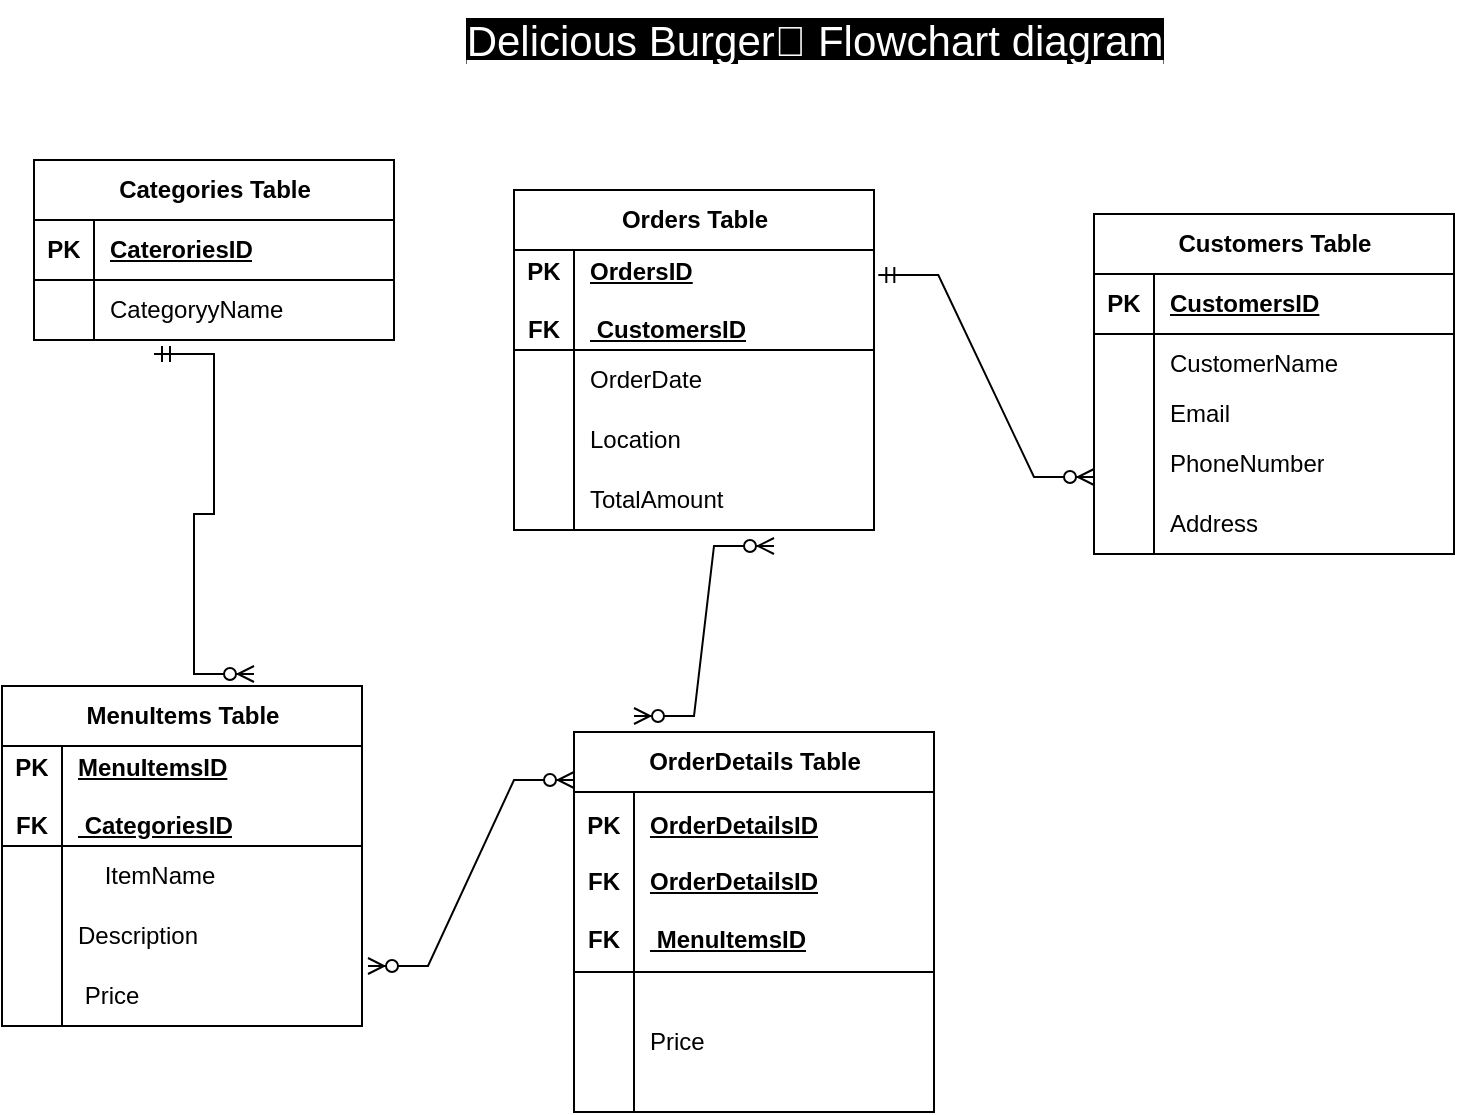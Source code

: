 <mxfile version="24.5.3" type="device">
  <diagram name="Page-1" id="5Zr3ho_h2jT410XiwHa-">
    <mxGraphModel dx="926" dy="560" grid="1" gridSize="10" guides="1" tooltips="1" connect="1" arrows="1" fold="1" page="1" pageScale="1" pageWidth="850" pageHeight="1100" background="#ffffff" math="0" shadow="0">
      <root>
        <mxCell id="0" />
        <mxCell id="1" parent="0" />
        <mxCell id="KH3aKlAHtjWdbzxLCRYN-1" value="&lt;font color=&quot;#ffffff&quot; size=&quot;1&quot; style=&quot;&quot;&gt;&lt;u style=&quot;background-color: rgb(0, 0, 0); font-size: 21px;&quot;&gt;Delicious Burger🍔 Flowchart diagram&lt;/u&gt;&lt;/font&gt;" style="text;html=1;align=center;verticalAlign=middle;resizable=0;points=[];autosize=1;strokeColor=none;fillColor=none;" parent="1" vertex="1">
          <mxGeometry x="230" y="13" width="380" height="40" as="geometry" />
        </mxCell>
        <mxCell id="KH3aKlAHtjWdbzxLCRYN-2" value="Categories Table" style="shape=table;startSize=30;container=1;collapsible=1;childLayout=tableLayout;fixedRows=1;rowLines=0;fontStyle=1;align=center;resizeLast=1;html=1;" parent="1" vertex="1">
          <mxGeometry x="30" y="93" width="180" height="90" as="geometry" />
        </mxCell>
        <mxCell id="KH3aKlAHtjWdbzxLCRYN-3" value="" style="shape=tableRow;horizontal=0;startSize=0;swimlaneHead=0;swimlaneBody=0;fillColor=none;collapsible=0;dropTarget=0;points=[[0,0.5],[1,0.5]];portConstraint=eastwest;top=0;left=0;right=0;bottom=1;" parent="KH3aKlAHtjWdbzxLCRYN-2" vertex="1">
          <mxGeometry y="30" width="180" height="30" as="geometry" />
        </mxCell>
        <mxCell id="KH3aKlAHtjWdbzxLCRYN-4" value="PK" style="shape=partialRectangle;connectable=0;fillColor=none;top=0;left=0;bottom=0;right=0;fontStyle=1;overflow=hidden;whiteSpace=wrap;html=1;" parent="KH3aKlAHtjWdbzxLCRYN-3" vertex="1">
          <mxGeometry width="30" height="30" as="geometry">
            <mxRectangle width="30" height="30" as="alternateBounds" />
          </mxGeometry>
        </mxCell>
        <mxCell id="KH3aKlAHtjWdbzxLCRYN-5" value="CateroriesID" style="shape=partialRectangle;connectable=0;fillColor=none;top=0;left=0;bottom=0;right=0;align=left;spacingLeft=6;fontStyle=5;overflow=hidden;whiteSpace=wrap;html=1;" parent="KH3aKlAHtjWdbzxLCRYN-3" vertex="1">
          <mxGeometry x="30" width="150" height="30" as="geometry">
            <mxRectangle width="150" height="30" as="alternateBounds" />
          </mxGeometry>
        </mxCell>
        <mxCell id="KH3aKlAHtjWdbzxLCRYN-6" value="" style="shape=tableRow;horizontal=0;startSize=0;swimlaneHead=0;swimlaneBody=0;fillColor=none;collapsible=0;dropTarget=0;points=[[0,0.5],[1,0.5]];portConstraint=eastwest;top=0;left=0;right=0;bottom=0;" parent="KH3aKlAHtjWdbzxLCRYN-2" vertex="1">
          <mxGeometry y="60" width="180" height="30" as="geometry" />
        </mxCell>
        <mxCell id="KH3aKlAHtjWdbzxLCRYN-7" value="" style="shape=partialRectangle;connectable=0;fillColor=none;top=0;left=0;bottom=0;right=0;editable=1;overflow=hidden;whiteSpace=wrap;html=1;" parent="KH3aKlAHtjWdbzxLCRYN-6" vertex="1">
          <mxGeometry width="30" height="30" as="geometry">
            <mxRectangle width="30" height="30" as="alternateBounds" />
          </mxGeometry>
        </mxCell>
        <mxCell id="KH3aKlAHtjWdbzxLCRYN-8" value="CategoryyName&amp;nbsp;" style="shape=partialRectangle;connectable=0;fillColor=none;top=0;left=0;bottom=0;right=0;align=left;spacingLeft=6;overflow=hidden;whiteSpace=wrap;html=1;" parent="KH3aKlAHtjWdbzxLCRYN-6" vertex="1">
          <mxGeometry x="30" width="150" height="30" as="geometry">
            <mxRectangle width="150" height="30" as="alternateBounds" />
          </mxGeometry>
        </mxCell>
        <mxCell id="1apc4XYWSzGig5eeMBo9-1" value="MenuItems Table" style="shape=table;startSize=30;container=1;collapsible=1;childLayout=tableLayout;fixedRows=1;rowLines=0;fontStyle=1;align=center;resizeLast=1;html=1;" vertex="1" parent="1">
          <mxGeometry x="14" y="356" width="180" height="170" as="geometry" />
        </mxCell>
        <mxCell id="1apc4XYWSzGig5eeMBo9-2" value="" style="shape=tableRow;horizontal=0;startSize=0;swimlaneHead=0;swimlaneBody=0;fillColor=none;collapsible=0;dropTarget=0;points=[[0,0.5],[1,0.5]];portConstraint=eastwest;top=0;left=0;right=0;bottom=1;" vertex="1" parent="1apc4XYWSzGig5eeMBo9-1">
          <mxGeometry y="30" width="180" height="50" as="geometry" />
        </mxCell>
        <mxCell id="1apc4XYWSzGig5eeMBo9-3" value="PK&lt;div&gt;&lt;br&gt;&lt;/div&gt;&lt;div&gt;FK&lt;/div&gt;" style="shape=partialRectangle;connectable=0;fillColor=none;top=0;left=0;bottom=0;right=0;fontStyle=1;overflow=hidden;whiteSpace=wrap;html=1;" vertex="1" parent="1apc4XYWSzGig5eeMBo9-2">
          <mxGeometry width="30" height="50" as="geometry">
            <mxRectangle width="30" height="50" as="alternateBounds" />
          </mxGeometry>
        </mxCell>
        <mxCell id="1apc4XYWSzGig5eeMBo9-4" value="&lt;span style=&quot;text-align: center; text-wrap: nowrap;&quot;&gt;MenuItemsID&lt;/span&gt;&lt;div&gt;&lt;div style=&quot;text-align: center;&quot;&gt;&lt;span style=&quot;text-wrap: nowrap;&quot;&gt;&lt;br&gt;&lt;/span&gt;&lt;/div&gt;&lt;div&gt;&lt;span style=&quot;text-align: center;&quot;&gt;&lt;span style=&quot;text-wrap: nowrap;&quot;&gt;&amp;nbsp;CategoriesID&lt;/span&gt;&lt;br&gt;&lt;/span&gt;&lt;/div&gt;&lt;/div&gt;" style="shape=partialRectangle;connectable=0;fillColor=none;top=0;left=0;bottom=0;right=0;align=left;spacingLeft=6;fontStyle=5;overflow=hidden;whiteSpace=wrap;html=1;" vertex="1" parent="1apc4XYWSzGig5eeMBo9-2">
          <mxGeometry x="30" width="150" height="50" as="geometry">
            <mxRectangle width="150" height="50" as="alternateBounds" />
          </mxGeometry>
        </mxCell>
        <mxCell id="1apc4XYWSzGig5eeMBo9-5" value="" style="shape=tableRow;horizontal=0;startSize=0;swimlaneHead=0;swimlaneBody=0;fillColor=none;collapsible=0;dropTarget=0;points=[[0,0.5],[1,0.5]];portConstraint=eastwest;top=0;left=0;right=0;bottom=0;" vertex="1" parent="1apc4XYWSzGig5eeMBo9-1">
          <mxGeometry y="80" width="180" height="30" as="geometry" />
        </mxCell>
        <mxCell id="1apc4XYWSzGig5eeMBo9-6" value="" style="shape=partialRectangle;connectable=0;fillColor=none;top=0;left=0;bottom=0;right=0;editable=1;overflow=hidden;whiteSpace=wrap;html=1;" vertex="1" parent="1apc4XYWSzGig5eeMBo9-5">
          <mxGeometry width="30" height="30" as="geometry">
            <mxRectangle width="30" height="30" as="alternateBounds" />
          </mxGeometry>
        </mxCell>
        <mxCell id="1apc4XYWSzGig5eeMBo9-7" value="&amp;nbsp; &amp;nbsp; ItemName" style="shape=partialRectangle;connectable=0;fillColor=none;top=0;left=0;bottom=0;right=0;align=left;spacingLeft=6;overflow=hidden;whiteSpace=wrap;html=1;" vertex="1" parent="1apc4XYWSzGig5eeMBo9-5">
          <mxGeometry x="30" width="150" height="30" as="geometry">
            <mxRectangle width="150" height="30" as="alternateBounds" />
          </mxGeometry>
        </mxCell>
        <mxCell id="1apc4XYWSzGig5eeMBo9-8" value="" style="shape=tableRow;horizontal=0;startSize=0;swimlaneHead=0;swimlaneBody=0;fillColor=none;collapsible=0;dropTarget=0;points=[[0,0.5],[1,0.5]];portConstraint=eastwest;top=0;left=0;right=0;bottom=0;" vertex="1" parent="1apc4XYWSzGig5eeMBo9-1">
          <mxGeometry y="110" width="180" height="30" as="geometry" />
        </mxCell>
        <mxCell id="1apc4XYWSzGig5eeMBo9-9" value="" style="shape=partialRectangle;connectable=0;fillColor=none;top=0;left=0;bottom=0;right=0;editable=1;overflow=hidden;whiteSpace=wrap;html=1;" vertex="1" parent="1apc4XYWSzGig5eeMBo9-8">
          <mxGeometry width="30" height="30" as="geometry">
            <mxRectangle width="30" height="30" as="alternateBounds" />
          </mxGeometry>
        </mxCell>
        <mxCell id="1apc4XYWSzGig5eeMBo9-10" value="Description" style="shape=partialRectangle;connectable=0;fillColor=none;top=0;left=0;bottom=0;right=0;align=left;spacingLeft=6;overflow=hidden;whiteSpace=wrap;html=1;" vertex="1" parent="1apc4XYWSzGig5eeMBo9-8">
          <mxGeometry x="30" width="150" height="30" as="geometry">
            <mxRectangle width="150" height="30" as="alternateBounds" />
          </mxGeometry>
        </mxCell>
        <mxCell id="1apc4XYWSzGig5eeMBo9-11" value="" style="shape=tableRow;horizontal=0;startSize=0;swimlaneHead=0;swimlaneBody=0;fillColor=none;collapsible=0;dropTarget=0;points=[[0,0.5],[1,0.5]];portConstraint=eastwest;top=0;left=0;right=0;bottom=0;" vertex="1" parent="1apc4XYWSzGig5eeMBo9-1">
          <mxGeometry y="140" width="180" height="30" as="geometry" />
        </mxCell>
        <mxCell id="1apc4XYWSzGig5eeMBo9-12" value="" style="shape=partialRectangle;connectable=0;fillColor=none;top=0;left=0;bottom=0;right=0;editable=1;overflow=hidden;whiteSpace=wrap;html=1;" vertex="1" parent="1apc4XYWSzGig5eeMBo9-11">
          <mxGeometry width="30" height="30" as="geometry">
            <mxRectangle width="30" height="30" as="alternateBounds" />
          </mxGeometry>
        </mxCell>
        <mxCell id="1apc4XYWSzGig5eeMBo9-13" value="&amp;nbsp;Price" style="shape=partialRectangle;connectable=0;fillColor=none;top=0;left=0;bottom=0;right=0;align=left;spacingLeft=6;overflow=hidden;whiteSpace=wrap;html=1;" vertex="1" parent="1apc4XYWSzGig5eeMBo9-11">
          <mxGeometry x="30" width="150" height="30" as="geometry">
            <mxRectangle width="150" height="30" as="alternateBounds" />
          </mxGeometry>
        </mxCell>
        <mxCell id="KH3aKlAHtjWdbzxLCRYN-15" value="Customers Table" style="shape=table;startSize=30;container=1;collapsible=1;childLayout=tableLayout;fixedRows=1;rowLines=0;fontStyle=1;align=center;resizeLast=1;html=1;" parent="1" vertex="1">
          <mxGeometry x="560" y="120" width="180" height="170" as="geometry" />
        </mxCell>
        <mxCell id="KH3aKlAHtjWdbzxLCRYN-16" value="" style="shape=tableRow;horizontal=0;startSize=0;swimlaneHead=0;swimlaneBody=0;fillColor=none;collapsible=0;dropTarget=0;points=[[0,0.5],[1,0.5]];portConstraint=eastwest;top=0;left=0;right=0;bottom=1;" parent="KH3aKlAHtjWdbzxLCRYN-15" vertex="1">
          <mxGeometry y="30" width="180" height="30" as="geometry" />
        </mxCell>
        <mxCell id="KH3aKlAHtjWdbzxLCRYN-17" value="PK" style="shape=partialRectangle;connectable=0;fillColor=none;top=0;left=0;bottom=0;right=0;fontStyle=1;overflow=hidden;whiteSpace=wrap;html=1;" parent="KH3aKlAHtjWdbzxLCRYN-16" vertex="1">
          <mxGeometry width="30" height="30" as="geometry">
            <mxRectangle width="30" height="30" as="alternateBounds" />
          </mxGeometry>
        </mxCell>
        <mxCell id="KH3aKlAHtjWdbzxLCRYN-18" value="CustomersID" style="shape=partialRectangle;connectable=0;fillColor=none;top=0;left=0;bottom=0;right=0;align=left;spacingLeft=6;fontStyle=5;overflow=hidden;whiteSpace=wrap;html=1;" parent="KH3aKlAHtjWdbzxLCRYN-16" vertex="1">
          <mxGeometry x="30" width="150" height="30" as="geometry">
            <mxRectangle width="150" height="30" as="alternateBounds" />
          </mxGeometry>
        </mxCell>
        <mxCell id="KH3aKlAHtjWdbzxLCRYN-19" value="" style="shape=tableRow;horizontal=0;startSize=0;swimlaneHead=0;swimlaneBody=0;fillColor=none;collapsible=0;dropTarget=0;points=[[0,0.5],[1,0.5]];portConstraint=eastwest;top=0;left=0;right=0;bottom=0;" parent="KH3aKlAHtjWdbzxLCRYN-15" vertex="1">
          <mxGeometry y="60" width="180" height="30" as="geometry" />
        </mxCell>
        <mxCell id="KH3aKlAHtjWdbzxLCRYN-20" value="" style="shape=partialRectangle;connectable=0;fillColor=none;top=0;left=0;bottom=0;right=0;editable=1;overflow=hidden;whiteSpace=wrap;html=1;" parent="KH3aKlAHtjWdbzxLCRYN-19" vertex="1">
          <mxGeometry width="30" height="30" as="geometry">
            <mxRectangle width="30" height="30" as="alternateBounds" />
          </mxGeometry>
        </mxCell>
        <mxCell id="KH3aKlAHtjWdbzxLCRYN-21" value="CustomerName" style="shape=partialRectangle;connectable=0;fillColor=none;top=0;left=0;bottom=0;right=0;align=left;spacingLeft=6;overflow=hidden;whiteSpace=wrap;html=1;" parent="KH3aKlAHtjWdbzxLCRYN-19" vertex="1">
          <mxGeometry x="30" width="150" height="30" as="geometry">
            <mxRectangle width="150" height="30" as="alternateBounds" />
          </mxGeometry>
        </mxCell>
        <mxCell id="KH3aKlAHtjWdbzxLCRYN-22" value="" style="shape=tableRow;horizontal=0;startSize=0;swimlaneHead=0;swimlaneBody=0;fillColor=none;collapsible=0;dropTarget=0;points=[[0,0.5],[1,0.5]];portConstraint=eastwest;top=0;left=0;right=0;bottom=0;" parent="KH3aKlAHtjWdbzxLCRYN-15" vertex="1">
          <mxGeometry y="90" width="180" height="20" as="geometry" />
        </mxCell>
        <mxCell id="KH3aKlAHtjWdbzxLCRYN-23" value="" style="shape=partialRectangle;connectable=0;fillColor=none;top=0;left=0;bottom=0;right=0;editable=1;overflow=hidden;whiteSpace=wrap;html=1;" parent="KH3aKlAHtjWdbzxLCRYN-22" vertex="1">
          <mxGeometry width="30" height="20" as="geometry">
            <mxRectangle width="30" height="20" as="alternateBounds" />
          </mxGeometry>
        </mxCell>
        <mxCell id="KH3aKlAHtjWdbzxLCRYN-24" value="Email" style="shape=partialRectangle;connectable=0;fillColor=none;top=0;left=0;bottom=0;right=0;align=left;spacingLeft=6;overflow=hidden;whiteSpace=wrap;html=1;" parent="KH3aKlAHtjWdbzxLCRYN-22" vertex="1">
          <mxGeometry x="30" width="150" height="20" as="geometry">
            <mxRectangle width="150" height="20" as="alternateBounds" />
          </mxGeometry>
        </mxCell>
        <mxCell id="KH3aKlAHtjWdbzxLCRYN-25" value="" style="shape=tableRow;horizontal=0;startSize=0;swimlaneHead=0;swimlaneBody=0;fillColor=none;collapsible=0;dropTarget=0;points=[[0,0.5],[1,0.5]];portConstraint=eastwest;top=0;left=0;right=0;bottom=0;" parent="KH3aKlAHtjWdbzxLCRYN-15" vertex="1">
          <mxGeometry y="110" width="180" height="30" as="geometry" />
        </mxCell>
        <mxCell id="KH3aKlAHtjWdbzxLCRYN-26" value="" style="shape=partialRectangle;connectable=0;fillColor=none;top=0;left=0;bottom=0;right=0;editable=1;overflow=hidden;whiteSpace=wrap;html=1;" parent="KH3aKlAHtjWdbzxLCRYN-25" vertex="1">
          <mxGeometry width="30" height="30" as="geometry">
            <mxRectangle width="30" height="30" as="alternateBounds" />
          </mxGeometry>
        </mxCell>
        <mxCell id="KH3aKlAHtjWdbzxLCRYN-27" value="PhoneNumber" style="shape=partialRectangle;connectable=0;fillColor=none;top=0;left=0;bottom=0;right=0;align=left;spacingLeft=6;overflow=hidden;whiteSpace=wrap;html=1;" parent="KH3aKlAHtjWdbzxLCRYN-25" vertex="1">
          <mxGeometry x="30" width="150" height="30" as="geometry">
            <mxRectangle width="150" height="30" as="alternateBounds" />
          </mxGeometry>
        </mxCell>
        <mxCell id="KH3aKlAHtjWdbzxLCRYN-28" value="" style="shape=tableRow;horizontal=0;startSize=0;swimlaneHead=0;swimlaneBody=0;fillColor=none;collapsible=0;dropTarget=0;points=[[0,0.5],[1,0.5]];portConstraint=eastwest;top=0;left=0;right=0;bottom=0;" parent="KH3aKlAHtjWdbzxLCRYN-15" vertex="1">
          <mxGeometry y="140" width="180" height="30" as="geometry" />
        </mxCell>
        <mxCell id="KH3aKlAHtjWdbzxLCRYN-29" value="" style="shape=partialRectangle;connectable=0;fillColor=none;top=0;left=0;bottom=0;right=0;editable=1;overflow=hidden;whiteSpace=wrap;html=1;" parent="KH3aKlAHtjWdbzxLCRYN-28" vertex="1">
          <mxGeometry width="30" height="30" as="geometry">
            <mxRectangle width="30" height="30" as="alternateBounds" />
          </mxGeometry>
        </mxCell>
        <mxCell id="KH3aKlAHtjWdbzxLCRYN-30" value="Address" style="shape=partialRectangle;connectable=0;fillColor=none;top=0;left=0;bottom=0;right=0;align=left;spacingLeft=6;overflow=hidden;whiteSpace=wrap;html=1;" parent="KH3aKlAHtjWdbzxLCRYN-28" vertex="1">
          <mxGeometry x="30" width="150" height="30" as="geometry">
            <mxRectangle width="150" height="30" as="alternateBounds" />
          </mxGeometry>
        </mxCell>
        <mxCell id="1apc4XYWSzGig5eeMBo9-23" value="Orders Table" style="shape=table;startSize=30;container=1;collapsible=1;childLayout=tableLayout;fixedRows=1;rowLines=0;fontStyle=1;align=center;resizeLast=1;html=1;" vertex="1" parent="1">
          <mxGeometry x="270" y="108" width="180" height="170" as="geometry" />
        </mxCell>
        <mxCell id="1apc4XYWSzGig5eeMBo9-24" value="" style="shape=tableRow;horizontal=0;startSize=0;swimlaneHead=0;swimlaneBody=0;fillColor=none;collapsible=0;dropTarget=0;points=[[0,0.5],[1,0.5]];portConstraint=eastwest;top=0;left=0;right=0;bottom=1;" vertex="1" parent="1apc4XYWSzGig5eeMBo9-23">
          <mxGeometry y="30" width="180" height="50" as="geometry" />
        </mxCell>
        <mxCell id="1apc4XYWSzGig5eeMBo9-25" value="PK&lt;div&gt;&lt;br&gt;&lt;/div&gt;&lt;div&gt;FK&lt;/div&gt;" style="shape=partialRectangle;connectable=0;fillColor=none;top=0;left=0;bottom=0;right=0;fontStyle=1;overflow=hidden;whiteSpace=wrap;html=1;" vertex="1" parent="1apc4XYWSzGig5eeMBo9-24">
          <mxGeometry width="30" height="50" as="geometry">
            <mxRectangle width="30" height="50" as="alternateBounds" />
          </mxGeometry>
        </mxCell>
        <mxCell id="1apc4XYWSzGig5eeMBo9-26" value="&lt;span style=&quot;text-align: center; text-wrap: nowrap;&quot;&gt;OrdersID&lt;/span&gt;&lt;div&gt;&lt;div style=&quot;text-align: center;&quot;&gt;&lt;span style=&quot;text-wrap: nowrap;&quot;&gt;&lt;br&gt;&lt;/span&gt;&lt;/div&gt;&lt;div&gt;&lt;span style=&quot;text-align: center;&quot;&gt;&lt;span style=&quot;text-wrap: nowrap;&quot;&gt;&amp;nbsp;CustomersID&lt;/span&gt;&lt;br&gt;&lt;/span&gt;&lt;/div&gt;&lt;/div&gt;" style="shape=partialRectangle;connectable=0;fillColor=none;top=0;left=0;bottom=0;right=0;align=left;spacingLeft=6;fontStyle=5;overflow=hidden;whiteSpace=wrap;html=1;" vertex="1" parent="1apc4XYWSzGig5eeMBo9-24">
          <mxGeometry x="30" width="150" height="50" as="geometry">
            <mxRectangle width="150" height="50" as="alternateBounds" />
          </mxGeometry>
        </mxCell>
        <mxCell id="1apc4XYWSzGig5eeMBo9-27" value="" style="shape=tableRow;horizontal=0;startSize=0;swimlaneHead=0;swimlaneBody=0;fillColor=none;collapsible=0;dropTarget=0;points=[[0,0.5],[1,0.5]];portConstraint=eastwest;top=0;left=0;right=0;bottom=0;" vertex="1" parent="1apc4XYWSzGig5eeMBo9-23">
          <mxGeometry y="80" width="180" height="30" as="geometry" />
        </mxCell>
        <mxCell id="1apc4XYWSzGig5eeMBo9-28" value="" style="shape=partialRectangle;connectable=0;fillColor=none;top=0;left=0;bottom=0;right=0;editable=1;overflow=hidden;whiteSpace=wrap;html=1;" vertex="1" parent="1apc4XYWSzGig5eeMBo9-27">
          <mxGeometry width="30" height="30" as="geometry">
            <mxRectangle width="30" height="30" as="alternateBounds" />
          </mxGeometry>
        </mxCell>
        <mxCell id="1apc4XYWSzGig5eeMBo9-29" value="OrderDate" style="shape=partialRectangle;connectable=0;fillColor=none;top=0;left=0;bottom=0;right=0;align=left;spacingLeft=6;overflow=hidden;whiteSpace=wrap;html=1;" vertex="1" parent="1apc4XYWSzGig5eeMBo9-27">
          <mxGeometry x="30" width="150" height="30" as="geometry">
            <mxRectangle width="150" height="30" as="alternateBounds" />
          </mxGeometry>
        </mxCell>
        <mxCell id="1apc4XYWSzGig5eeMBo9-30" value="" style="shape=tableRow;horizontal=0;startSize=0;swimlaneHead=0;swimlaneBody=0;fillColor=none;collapsible=0;dropTarget=0;points=[[0,0.5],[1,0.5]];portConstraint=eastwest;top=0;left=0;right=0;bottom=0;" vertex="1" parent="1apc4XYWSzGig5eeMBo9-23">
          <mxGeometry y="110" width="180" height="30" as="geometry" />
        </mxCell>
        <mxCell id="1apc4XYWSzGig5eeMBo9-31" value="" style="shape=partialRectangle;connectable=0;fillColor=none;top=0;left=0;bottom=0;right=0;editable=1;overflow=hidden;whiteSpace=wrap;html=1;" vertex="1" parent="1apc4XYWSzGig5eeMBo9-30">
          <mxGeometry width="30" height="30" as="geometry">
            <mxRectangle width="30" height="30" as="alternateBounds" />
          </mxGeometry>
        </mxCell>
        <mxCell id="1apc4XYWSzGig5eeMBo9-32" value="Location" style="shape=partialRectangle;connectable=0;fillColor=none;top=0;left=0;bottom=0;right=0;align=left;spacingLeft=6;overflow=hidden;whiteSpace=wrap;html=1;" vertex="1" parent="1apc4XYWSzGig5eeMBo9-30">
          <mxGeometry x="30" width="150" height="30" as="geometry">
            <mxRectangle width="150" height="30" as="alternateBounds" />
          </mxGeometry>
        </mxCell>
        <mxCell id="1apc4XYWSzGig5eeMBo9-33" value="" style="shape=tableRow;horizontal=0;startSize=0;swimlaneHead=0;swimlaneBody=0;fillColor=none;collapsible=0;dropTarget=0;points=[[0,0.5],[1,0.5]];portConstraint=eastwest;top=0;left=0;right=0;bottom=0;" vertex="1" parent="1apc4XYWSzGig5eeMBo9-23">
          <mxGeometry y="140" width="180" height="30" as="geometry" />
        </mxCell>
        <mxCell id="1apc4XYWSzGig5eeMBo9-34" value="" style="shape=partialRectangle;connectable=0;fillColor=none;top=0;left=0;bottom=0;right=0;editable=1;overflow=hidden;whiteSpace=wrap;html=1;" vertex="1" parent="1apc4XYWSzGig5eeMBo9-33">
          <mxGeometry width="30" height="30" as="geometry">
            <mxRectangle width="30" height="30" as="alternateBounds" />
          </mxGeometry>
        </mxCell>
        <mxCell id="1apc4XYWSzGig5eeMBo9-35" value="TotalAmount" style="shape=partialRectangle;connectable=0;fillColor=none;top=0;left=0;bottom=0;right=0;align=left;spacingLeft=6;overflow=hidden;whiteSpace=wrap;html=1;" vertex="1" parent="1apc4XYWSzGig5eeMBo9-33">
          <mxGeometry x="30" width="150" height="30" as="geometry">
            <mxRectangle width="150" height="30" as="alternateBounds" />
          </mxGeometry>
        </mxCell>
        <mxCell id="1apc4XYWSzGig5eeMBo9-36" value="OrderDetails Table" style="shape=table;startSize=30;container=1;collapsible=1;childLayout=tableLayout;fixedRows=1;rowLines=0;fontStyle=1;align=center;resizeLast=1;html=1;" vertex="1" parent="1">
          <mxGeometry x="300" y="379" width="180" height="190" as="geometry" />
        </mxCell>
        <mxCell id="1apc4XYWSzGig5eeMBo9-37" value="" style="shape=tableRow;horizontal=0;startSize=0;swimlaneHead=0;swimlaneBody=0;fillColor=none;collapsible=0;dropTarget=0;points=[[0,0.5],[1,0.5]];portConstraint=eastwest;top=0;left=0;right=0;bottom=1;" vertex="1" parent="1apc4XYWSzGig5eeMBo9-36">
          <mxGeometry y="30" width="180" height="90" as="geometry" />
        </mxCell>
        <mxCell id="1apc4XYWSzGig5eeMBo9-38" value="PK&lt;div&gt;&lt;br&gt;&lt;/div&gt;&lt;div&gt;FK&lt;/div&gt;&lt;div&gt;&lt;br&gt;&lt;/div&gt;&lt;div&gt;FK&lt;br&gt;&lt;/div&gt;" style="shape=partialRectangle;connectable=0;fillColor=none;top=0;left=0;bottom=0;right=0;fontStyle=1;overflow=hidden;whiteSpace=wrap;html=1;" vertex="1" parent="1apc4XYWSzGig5eeMBo9-37">
          <mxGeometry width="30" height="90" as="geometry">
            <mxRectangle width="30" height="90" as="alternateBounds" />
          </mxGeometry>
        </mxCell>
        <mxCell id="1apc4XYWSzGig5eeMBo9-39" value="&lt;span style=&quot;text-align: center; text-wrap: nowrap;&quot;&gt;OrderDetailsID&lt;/span&gt;&lt;div&gt;&lt;div style=&quot;text-align: center;&quot;&gt;&lt;span style=&quot;text-wrap: nowrap;&quot;&gt;&lt;br&gt;&lt;/span&gt;&lt;/div&gt;&lt;div&gt;&lt;div style=&quot;text-align: center;&quot;&gt;&lt;span style=&quot;text-wrap: nowrap;&quot;&gt;OrderDetailsID&lt;/span&gt;&lt;span style=&quot;text-wrap: nowrap;&quot;&gt;&lt;br&gt;&lt;/span&gt;&lt;/div&gt;&lt;div style=&quot;text-align: center;&quot;&gt;&lt;span style=&quot;text-wrap: nowrap;&quot;&gt;&lt;br&gt;&lt;/span&gt;&lt;/div&gt;&lt;div&gt;&lt;span style=&quot;text-align: center;&quot;&gt;&lt;span style=&quot;text-wrap: nowrap;&quot;&gt;&amp;nbsp;MenuItemsID&lt;/span&gt;&lt;br&gt;&lt;/span&gt;&lt;/div&gt;&lt;/div&gt;&lt;/div&gt;" style="shape=partialRectangle;connectable=0;fillColor=none;top=0;left=0;bottom=0;right=0;align=left;spacingLeft=6;fontStyle=5;overflow=hidden;whiteSpace=wrap;html=1;" vertex="1" parent="1apc4XYWSzGig5eeMBo9-37">
          <mxGeometry x="30" width="150" height="90" as="geometry">
            <mxRectangle width="150" height="90" as="alternateBounds" />
          </mxGeometry>
        </mxCell>
        <mxCell id="1apc4XYWSzGig5eeMBo9-40" value="" style="shape=tableRow;horizontal=0;startSize=0;swimlaneHead=0;swimlaneBody=0;fillColor=none;collapsible=0;dropTarget=0;points=[[0,0.5],[1,0.5]];portConstraint=eastwest;top=0;left=0;right=0;bottom=0;" vertex="1" parent="1apc4XYWSzGig5eeMBo9-36">
          <mxGeometry y="120" width="180" height="70" as="geometry" />
        </mxCell>
        <mxCell id="1apc4XYWSzGig5eeMBo9-41" value="" style="shape=partialRectangle;connectable=0;fillColor=none;top=0;left=0;bottom=0;right=0;editable=1;overflow=hidden;whiteSpace=wrap;html=1;" vertex="1" parent="1apc4XYWSzGig5eeMBo9-40">
          <mxGeometry width="30" height="70" as="geometry">
            <mxRectangle width="30" height="70" as="alternateBounds" />
          </mxGeometry>
        </mxCell>
        <mxCell id="1apc4XYWSzGig5eeMBo9-42" value="Price" style="shape=partialRectangle;connectable=0;fillColor=none;top=0;left=0;bottom=0;right=0;align=left;spacingLeft=6;overflow=hidden;whiteSpace=wrap;html=1;" vertex="1" parent="1apc4XYWSzGig5eeMBo9-40">
          <mxGeometry x="30" width="150" height="70" as="geometry">
            <mxRectangle width="150" height="70" as="alternateBounds" />
          </mxGeometry>
        </mxCell>
        <mxCell id="1apc4XYWSzGig5eeMBo9-49" value="" style="edgeStyle=entityRelationEdgeStyle;fontSize=12;html=1;endArrow=ERzeroToMany;startArrow=ERmandOne;rounded=0;" edge="1" parent="1">
          <mxGeometry width="100" height="100" relative="1" as="geometry">
            <mxPoint x="90" y="190" as="sourcePoint" />
            <mxPoint x="140" y="350" as="targetPoint" />
            <Array as="points">
              <mxPoint x="110" y="180" />
              <mxPoint x="80" y="250" />
              <mxPoint x="80" y="230" />
              <mxPoint x="140" y="330" />
              <mxPoint x="140" y="350" />
              <mxPoint x="120" y="340" />
              <mxPoint x="140" y="320" />
              <mxPoint x="140" y="330" />
              <mxPoint x="140" y="310" />
              <mxPoint x="130" y="310" />
              <mxPoint x="150" y="320" />
              <mxPoint x="110" y="280" />
              <mxPoint x="94" y="270" />
              <mxPoint x="104" y="280" />
              <mxPoint x="110" y="240" />
              <mxPoint x="124" y="270" />
              <mxPoint x="174" y="280" />
              <mxPoint x="114" y="280" />
              <mxPoint x="170" y="230" />
              <mxPoint x="60" y="240" />
              <mxPoint x="170" y="260" />
              <mxPoint x="60" y="230" />
              <mxPoint x="170" y="240" />
            </Array>
          </mxGeometry>
        </mxCell>
        <mxCell id="1apc4XYWSzGig5eeMBo9-51" value="" style="edgeStyle=entityRelationEdgeStyle;fontSize=12;html=1;endArrow=ERzeroToMany;startArrow=ERmandOne;rounded=0;exitX=1.012;exitY=0.251;exitDx=0;exitDy=0;exitPerimeter=0;" edge="1" parent="1" source="1apc4XYWSzGig5eeMBo9-24">
          <mxGeometry width="100" height="100" relative="1" as="geometry">
            <mxPoint x="470" y="138.5" as="sourcePoint" />
            <mxPoint x="560" y="251.5" as="targetPoint" />
            <Array as="points">
              <mxPoint x="490" y="139" />
              <mxPoint x="470" y="150" />
              <mxPoint x="580" y="260" />
              <mxPoint x="560" y="220" />
              <mxPoint x="570" y="252" />
              <mxPoint x="570" y="230" />
              <mxPoint x="570" y="250" />
              <mxPoint x="580" y="240" />
              <mxPoint x="580" y="240" />
              <mxPoint x="580" y="240" />
              <mxPoint x="570" y="250" />
              <mxPoint x="550" y="252" />
              <mxPoint x="570" y="252" />
              <mxPoint x="480" y="148.5" />
            </Array>
          </mxGeometry>
        </mxCell>
        <mxCell id="1apc4XYWSzGig5eeMBo9-52" value="" style="edgeStyle=entityRelationEdgeStyle;fontSize=12;html=1;endArrow=ERzeroToMany;endFill=1;startArrow=ERzeroToMany;rounded=0;" edge="1" parent="1">
          <mxGeometry width="100" height="100" relative="1" as="geometry">
            <mxPoint x="197" y="496" as="sourcePoint" />
            <mxPoint x="300" y="403" as="targetPoint" />
            <Array as="points">
              <mxPoint x="257" y="433" />
              <mxPoint x="257" y="480" />
              <mxPoint x="227" y="450" />
            </Array>
          </mxGeometry>
        </mxCell>
        <mxCell id="1apc4XYWSzGig5eeMBo9-55" value="" style="edgeStyle=entityRelationEdgeStyle;fontSize=12;html=1;endArrow=ERzeroToMany;endFill=1;startArrow=ERzeroToMany;rounded=0;" edge="1" parent="1">
          <mxGeometry width="100" height="100" relative="1" as="geometry">
            <mxPoint x="330" y="371" as="sourcePoint" />
            <mxPoint x="400" y="286" as="targetPoint" />
            <Array as="points">
              <mxPoint x="390" y="338" />
            </Array>
          </mxGeometry>
        </mxCell>
      </root>
    </mxGraphModel>
  </diagram>
</mxfile>
